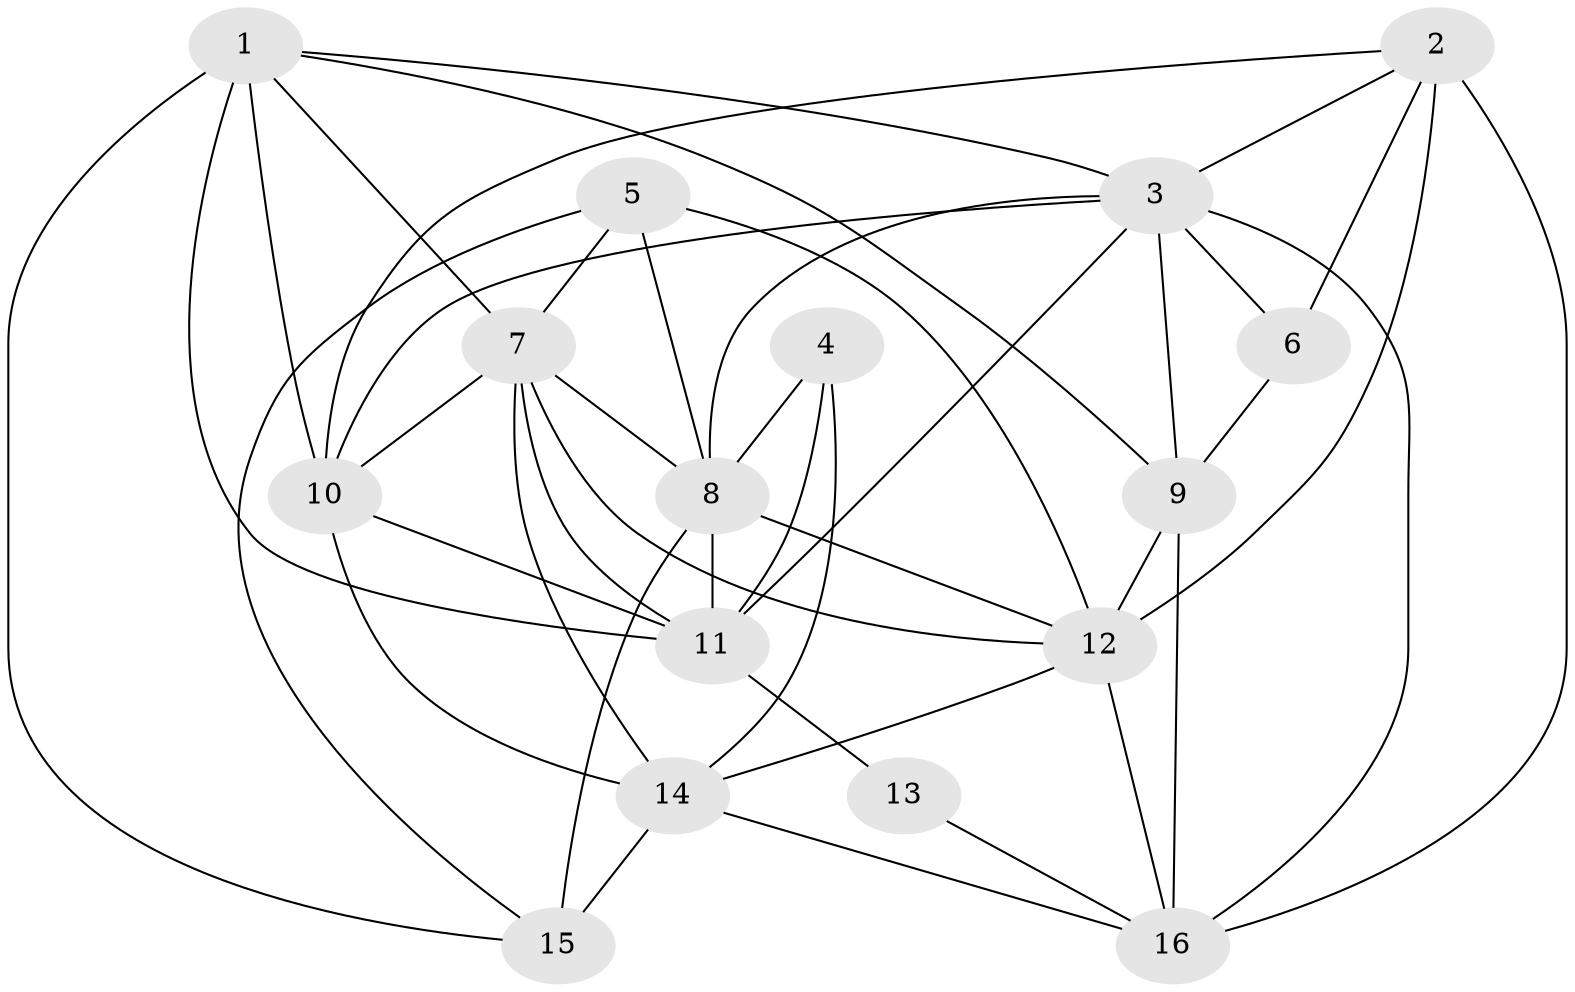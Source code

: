 // original degree distribution, {5: 0.21568627450980393, 2: 0.11764705882352941, 3: 0.2549019607843137, 4: 0.29411764705882354, 6: 0.09803921568627451, 8: 0.0196078431372549}
// Generated by graph-tools (version 1.1) at 2025/37/03/04/25 23:37:09]
// undirected, 16 vertices, 43 edges
graph export_dot {
  node [color=gray90,style=filled];
  1;
  2;
  3;
  4;
  5;
  6;
  7;
  8;
  9;
  10;
  11;
  12;
  13;
  14;
  15;
  16;
  1 -- 3 [weight=1.0];
  1 -- 7 [weight=1.0];
  1 -- 9 [weight=2.0];
  1 -- 10 [weight=1.0];
  1 -- 11 [weight=1.0];
  1 -- 15 [weight=1.0];
  2 -- 3 [weight=1.0];
  2 -- 6 [weight=1.0];
  2 -- 10 [weight=1.0];
  2 -- 12 [weight=2.0];
  2 -- 16 [weight=1.0];
  3 -- 6 [weight=1.0];
  3 -- 8 [weight=2.0];
  3 -- 9 [weight=1.0];
  3 -- 10 [weight=1.0];
  3 -- 11 [weight=1.0];
  3 -- 16 [weight=2.0];
  4 -- 8 [weight=2.0];
  4 -- 11 [weight=1.0];
  4 -- 14 [weight=1.0];
  5 -- 7 [weight=1.0];
  5 -- 8 [weight=3.0];
  5 -- 12 [weight=2.0];
  5 -- 15 [weight=1.0];
  6 -- 9 [weight=1.0];
  7 -- 8 [weight=3.0];
  7 -- 10 [weight=1.0];
  7 -- 11 [weight=1.0];
  7 -- 12 [weight=1.0];
  7 -- 14 [weight=2.0];
  8 -- 11 [weight=1.0];
  8 -- 12 [weight=1.0];
  8 -- 15 [weight=2.0];
  9 -- 12 [weight=2.0];
  9 -- 16 [weight=1.0];
  10 -- 11 [weight=1.0];
  10 -- 14 [weight=2.0];
  11 -- 13 [weight=1.0];
  12 -- 14 [weight=1.0];
  12 -- 16 [weight=1.0];
  13 -- 16 [weight=1.0];
  14 -- 15 [weight=1.0];
  14 -- 16 [weight=2.0];
}
